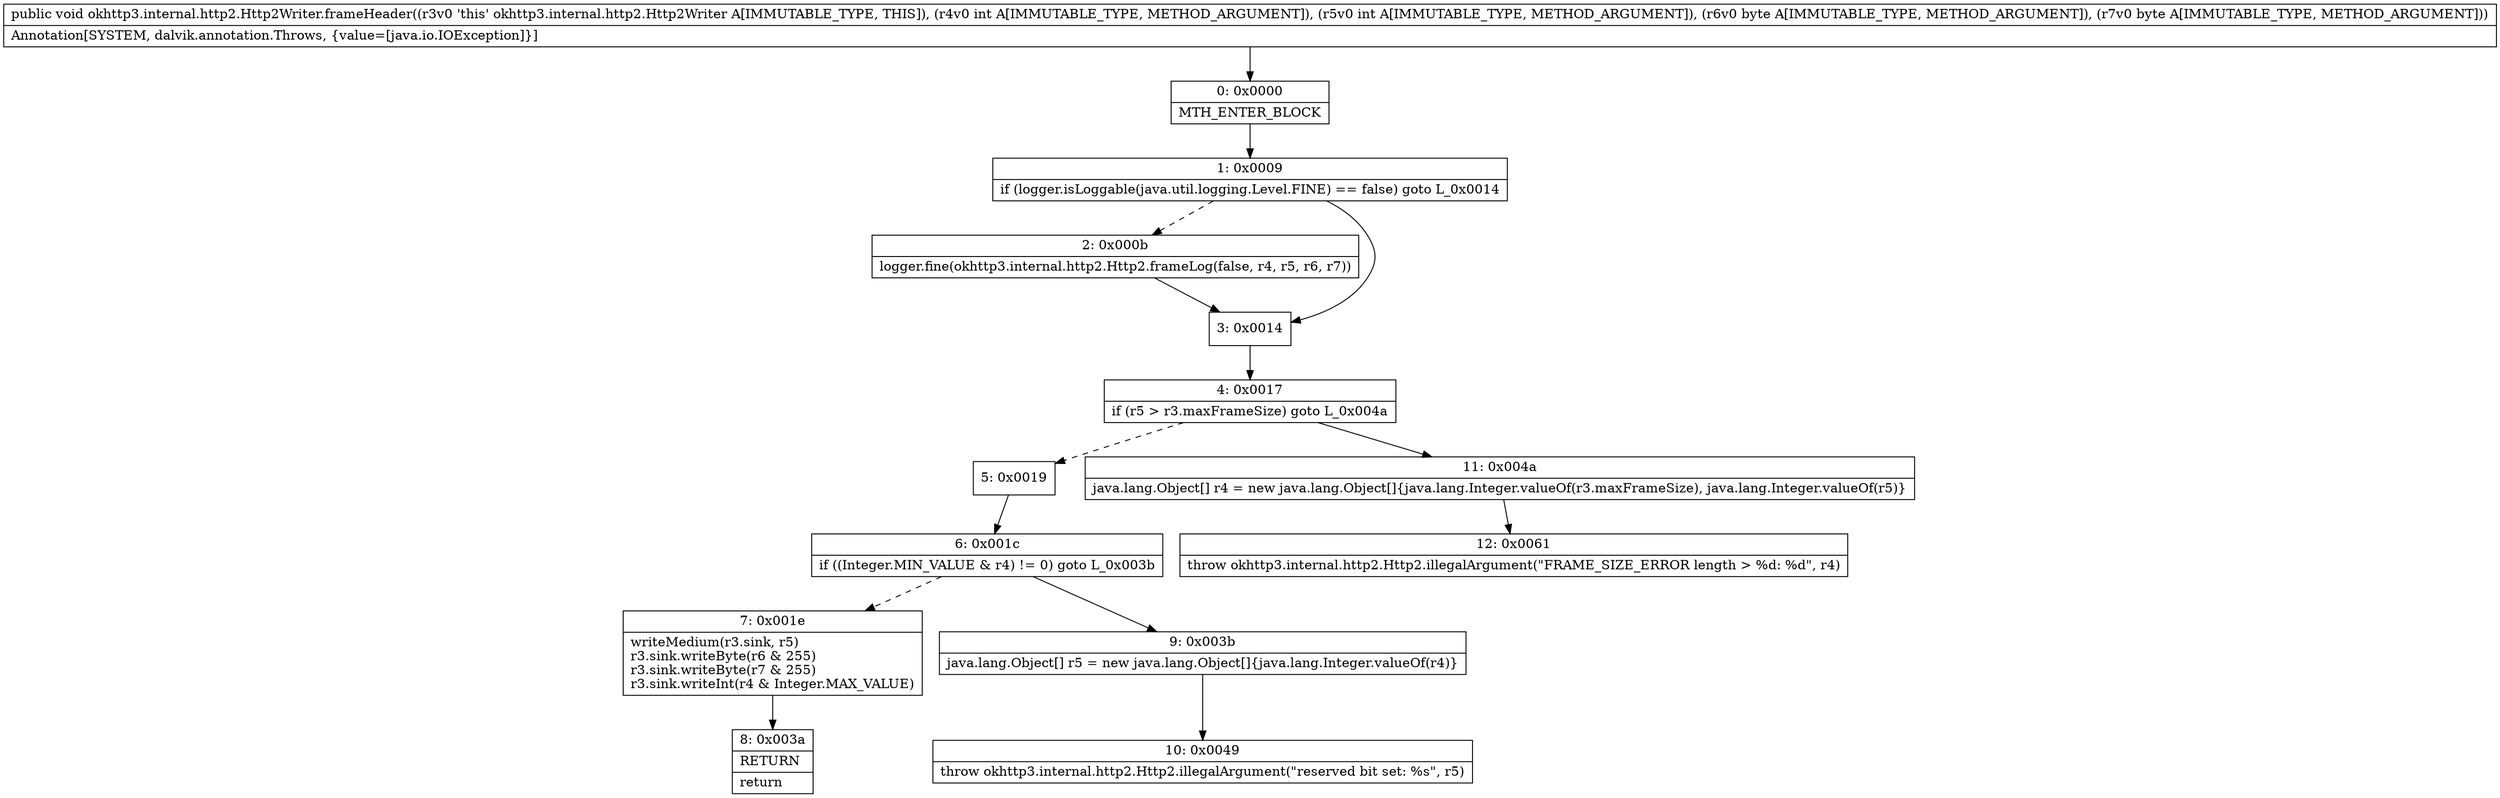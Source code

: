 digraph "CFG forokhttp3.internal.http2.Http2Writer.frameHeader(IIBB)V" {
Node_0 [shape=record,label="{0\:\ 0x0000|MTH_ENTER_BLOCK\l}"];
Node_1 [shape=record,label="{1\:\ 0x0009|if (logger.isLoggable(java.util.logging.Level.FINE) == false) goto L_0x0014\l}"];
Node_2 [shape=record,label="{2\:\ 0x000b|logger.fine(okhttp3.internal.http2.Http2.frameLog(false, r4, r5, r6, r7))\l}"];
Node_3 [shape=record,label="{3\:\ 0x0014}"];
Node_4 [shape=record,label="{4\:\ 0x0017|if (r5 \> r3.maxFrameSize) goto L_0x004a\l}"];
Node_5 [shape=record,label="{5\:\ 0x0019}"];
Node_6 [shape=record,label="{6\:\ 0x001c|if ((Integer.MIN_VALUE & r4) != 0) goto L_0x003b\l}"];
Node_7 [shape=record,label="{7\:\ 0x001e|writeMedium(r3.sink, r5)\lr3.sink.writeByte(r6 & 255)\lr3.sink.writeByte(r7 & 255)\lr3.sink.writeInt(r4 & Integer.MAX_VALUE)\l}"];
Node_8 [shape=record,label="{8\:\ 0x003a|RETURN\l|return\l}"];
Node_9 [shape=record,label="{9\:\ 0x003b|java.lang.Object[] r5 = new java.lang.Object[]\{java.lang.Integer.valueOf(r4)\}\l}"];
Node_10 [shape=record,label="{10\:\ 0x0049|throw okhttp3.internal.http2.Http2.illegalArgument(\"reserved bit set: %s\", r5)\l}"];
Node_11 [shape=record,label="{11\:\ 0x004a|java.lang.Object[] r4 = new java.lang.Object[]\{java.lang.Integer.valueOf(r3.maxFrameSize), java.lang.Integer.valueOf(r5)\}\l}"];
Node_12 [shape=record,label="{12\:\ 0x0061|throw okhttp3.internal.http2.Http2.illegalArgument(\"FRAME_SIZE_ERROR length \> %d: %d\", r4)\l}"];
MethodNode[shape=record,label="{public void okhttp3.internal.http2.Http2Writer.frameHeader((r3v0 'this' okhttp3.internal.http2.Http2Writer A[IMMUTABLE_TYPE, THIS]), (r4v0 int A[IMMUTABLE_TYPE, METHOD_ARGUMENT]), (r5v0 int A[IMMUTABLE_TYPE, METHOD_ARGUMENT]), (r6v0 byte A[IMMUTABLE_TYPE, METHOD_ARGUMENT]), (r7v0 byte A[IMMUTABLE_TYPE, METHOD_ARGUMENT]))  | Annotation[SYSTEM, dalvik.annotation.Throws, \{value=[java.io.IOException]\}]\l}"];
MethodNode -> Node_0;
Node_0 -> Node_1;
Node_1 -> Node_2[style=dashed];
Node_1 -> Node_3;
Node_2 -> Node_3;
Node_3 -> Node_4;
Node_4 -> Node_5[style=dashed];
Node_4 -> Node_11;
Node_5 -> Node_6;
Node_6 -> Node_7[style=dashed];
Node_6 -> Node_9;
Node_7 -> Node_8;
Node_9 -> Node_10;
Node_11 -> Node_12;
}

